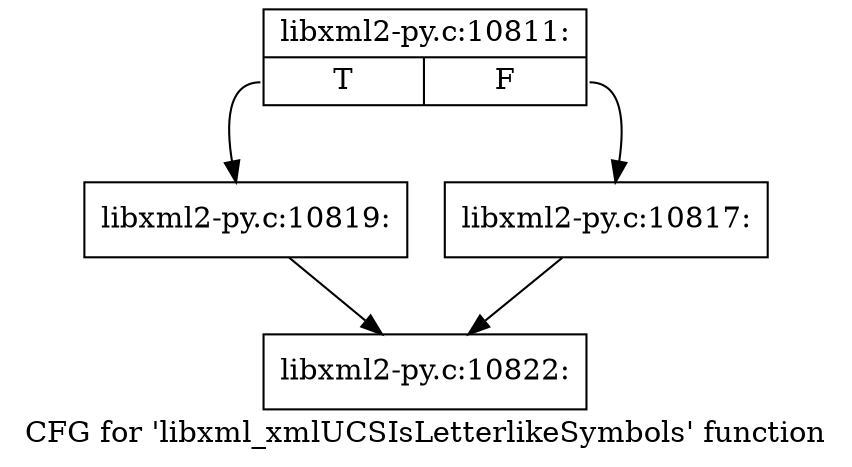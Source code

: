digraph "CFG for 'libxml_xmlUCSIsLetterlikeSymbols' function" {
	label="CFG for 'libxml_xmlUCSIsLetterlikeSymbols' function";

	Node0x411a270 [shape=record,label="{libxml2-py.c:10811:|{<s0>T|<s1>F}}"];
	Node0x411a270:s0 -> Node0x411b2d0;
	Node0x411a270:s1 -> Node0x411b280;
	Node0x411b280 [shape=record,label="{libxml2-py.c:10817:}"];
	Node0x411b280 -> Node0x41187f0;
	Node0x411b2d0 [shape=record,label="{libxml2-py.c:10819:}"];
	Node0x411b2d0 -> Node0x41187f0;
	Node0x41187f0 [shape=record,label="{libxml2-py.c:10822:}"];
}
